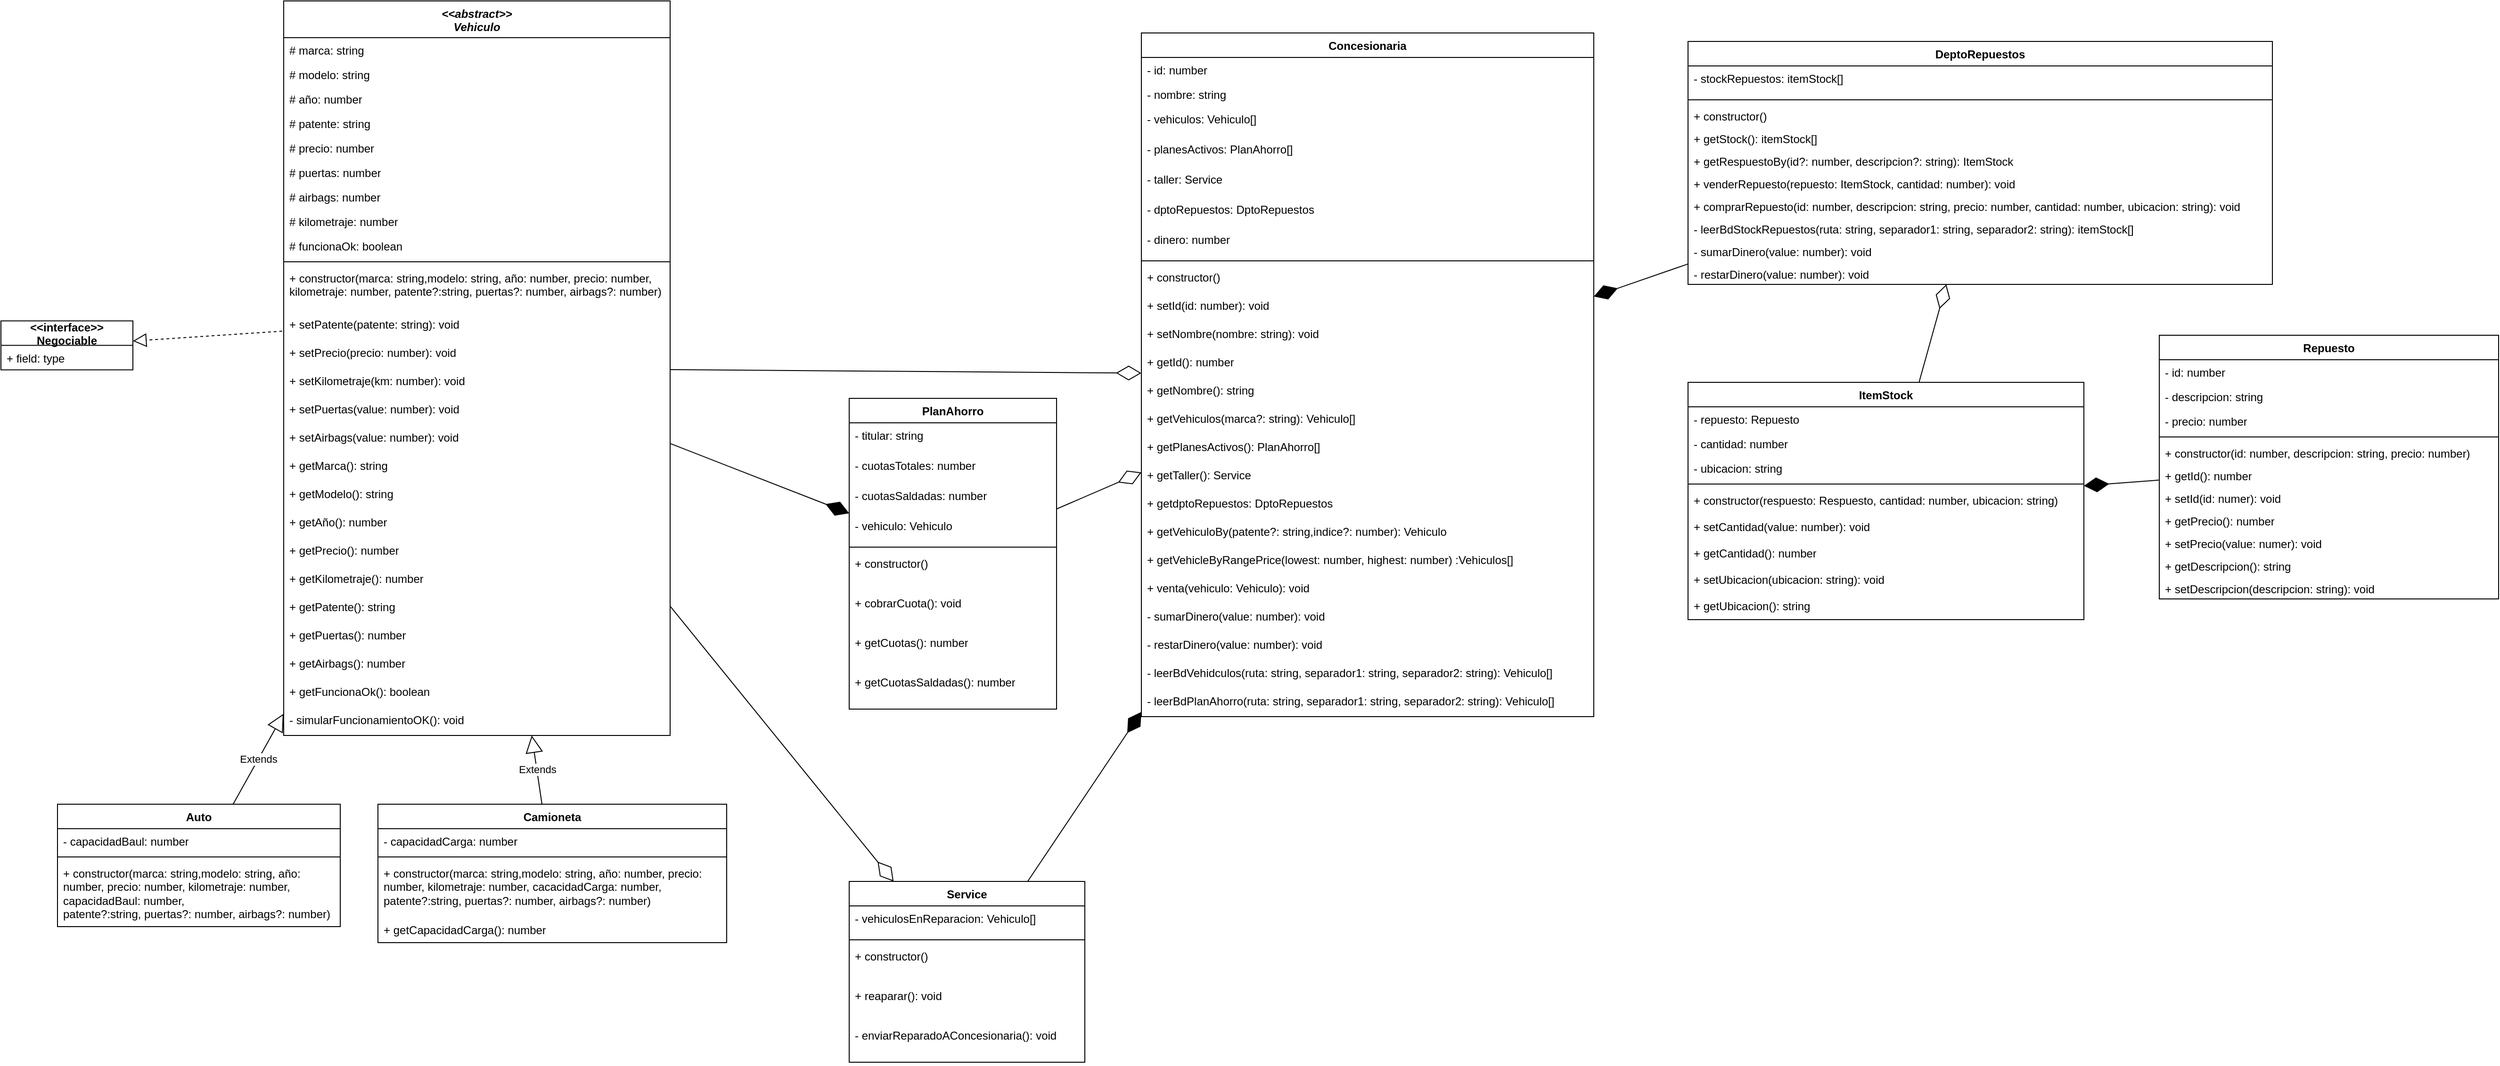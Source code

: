 <mxfile version="11.1.4" type="device"><diagram id="yoMpDMCcUmjJN4zVUWrQ" name="Page-1"><mxGraphModel dx="2378" dy="1169" grid="1" gridSize="10" guides="1" tooltips="1" connect="1" arrows="1" fold="1" page="1" pageScale="1" pageWidth="827" pageHeight="1169" math="0" shadow="0"><root><mxCell id="0"/><mxCell id="1" parent="0"/><mxCell id="R3fQeO5sOxD5xzXBB9im-1" value="Auto" style="swimlane;fontStyle=1;align=center;verticalAlign=top;childLayout=stackLayout;horizontal=1;startSize=26;horizontalStack=0;resizeParent=1;resizeParentMax=0;resizeLast=0;collapsible=1;marginBottom=0;whiteSpace=wrap;" parent="1" vertex="1"><mxGeometry x="-610" y="854" width="300" height="130" as="geometry"/></mxCell><mxCell id="RA2YvNpnd7y4VNbr5K44-2" value="- capacidadBaul: number" style="text;strokeColor=none;fillColor=none;align=left;verticalAlign=top;spacingLeft=4;spacingRight=4;overflow=hidden;rotatable=0;points=[[0,0.5],[1,0.5]];portConstraint=eastwest;whiteSpace=wrap;" parent="R3fQeO5sOxD5xzXBB9im-1" vertex="1"><mxGeometry y="26" width="300" height="26" as="geometry"/></mxCell><mxCell id="R3fQeO5sOxD5xzXBB9im-3" value="" style="line;strokeWidth=1;fillColor=none;align=left;verticalAlign=middle;spacingTop=-1;spacingLeft=3;spacingRight=3;rotatable=0;labelPosition=right;points=[];portConstraint=eastwest;whiteSpace=wrap;" parent="R3fQeO5sOxD5xzXBB9im-1" vertex="1"><mxGeometry y="52" width="300" height="8" as="geometry"/></mxCell><mxCell id="R3fQeO5sOxD5xzXBB9im-17" value="+ constructor(marca: string,modelo: string, año: number, precio: number, kilometraje: number, capacidadBaul: number, &#10;patente?:string, puertas?: number, airbags?: number)" style="text;strokeColor=none;fillColor=none;align=left;verticalAlign=top;spacingLeft=4;spacingRight=4;overflow=hidden;rotatable=0;points=[[0,0.5],[1,0.5]];portConstraint=eastwest;whiteSpace=wrap;" parent="R3fQeO5sOxD5xzXBB9im-1" vertex="1"><mxGeometry y="60" width="300" height="70" as="geometry"/></mxCell><mxCell id="R3fQeO5sOxD5xzXBB9im-25" value="Camioneta" style="swimlane;fontStyle=1;align=center;verticalAlign=top;childLayout=stackLayout;horizontal=1;startSize=26;horizontalStack=0;resizeParent=1;resizeParentMax=0;resizeLast=0;collapsible=1;marginBottom=0;whiteSpace=wrap;" parent="1" vertex="1"><mxGeometry x="-270" y="854" width="370" height="147" as="geometry"/></mxCell><mxCell id="R3fQeO5sOxD5xzXBB9im-26" value="- capacidadCarga: number&#10;" style="text;strokeColor=none;fillColor=none;align=left;verticalAlign=top;spacingLeft=4;spacingRight=4;overflow=hidden;rotatable=0;points=[[0,0.5],[1,0.5]];portConstraint=eastwest;whiteSpace=wrap;" parent="R3fQeO5sOxD5xzXBB9im-25" vertex="1"><mxGeometry y="26" width="370" height="26" as="geometry"/></mxCell><mxCell id="R3fQeO5sOxD5xzXBB9im-27" value="" style="line;strokeWidth=1;fillColor=none;align=left;verticalAlign=middle;spacingTop=-1;spacingLeft=3;spacingRight=3;rotatable=0;labelPosition=right;points=[];portConstraint=eastwest;whiteSpace=wrap;" parent="R3fQeO5sOxD5xzXBB9im-25" vertex="1"><mxGeometry y="52" width="370" height="8" as="geometry"/></mxCell><mxCell id="R3fQeO5sOxD5xzXBB9im-28" value="+ constructor(marca: string,modelo: string, año: number, precio: number, kilometraje: number, cacacidadCarga: number, patente?:string, puertas?: number, airbags?: number)" style="text;strokeColor=none;fillColor=none;align=left;verticalAlign=top;spacingLeft=4;spacingRight=4;overflow=hidden;rotatable=0;points=[[0,0.5],[1,0.5]];portConstraint=eastwest;whiteSpace=wrap;" parent="R3fQeO5sOxD5xzXBB9im-25" vertex="1"><mxGeometry y="60" width="370" height="60" as="geometry"/></mxCell><mxCell id="Qu3ZeHeRcoSgLY6y-mWO-34" value="+ getCapacidadCarga(): number" style="text;strokeColor=none;fillColor=none;align=left;verticalAlign=top;spacingLeft=4;spacingRight=4;overflow=hidden;rotatable=0;points=[[0,0.5],[1,0.5]];portConstraint=eastwest;whiteSpace=wrap;" parent="R3fQeO5sOxD5xzXBB9im-25" vertex="1"><mxGeometry y="120" width="370" height="27" as="geometry"/></mxCell><mxCell id="R3fQeO5sOxD5xzXBB9im-5" value="&lt;&lt;abstract&gt;&gt;&#10;Vehiculo" style="swimlane;fontStyle=3;align=center;verticalAlign=top;childLayout=stackLayout;horizontal=1;startSize=39;horizontalStack=0;resizeParent=1;resizeParentMax=0;resizeLast=0;collapsible=1;marginBottom=0;whiteSpace=wrap;" parent="1" vertex="1"><mxGeometry x="-370" y="1" width="410" height="780" as="geometry"/></mxCell><mxCell id="R3fQeO5sOxD5xzXBB9im-6" value="# marca: string" style="text;strokeColor=none;fillColor=none;align=left;verticalAlign=top;spacingLeft=4;spacingRight=4;overflow=hidden;rotatable=0;points=[[0,0.5],[1,0.5]];portConstraint=eastwest;whiteSpace=wrap;" parent="R3fQeO5sOxD5xzXBB9im-5" vertex="1"><mxGeometry y="39" width="410" height="26" as="geometry"/></mxCell><mxCell id="R3fQeO5sOxD5xzXBB9im-9" value="# modelo: string" style="text;strokeColor=none;fillColor=none;align=left;verticalAlign=top;spacingLeft=4;spacingRight=4;overflow=hidden;rotatable=0;points=[[0,0.5],[1,0.5]];portConstraint=eastwest;whiteSpace=wrap;" parent="R3fQeO5sOxD5xzXBB9im-5" vertex="1"><mxGeometry y="65" width="410" height="26" as="geometry"/></mxCell><mxCell id="R3fQeO5sOxD5xzXBB9im-11" value="# año: number" style="text;strokeColor=none;fillColor=none;align=left;verticalAlign=top;spacingLeft=4;spacingRight=4;overflow=hidden;rotatable=0;points=[[0,0.5],[1,0.5]];portConstraint=eastwest;whiteSpace=wrap;" parent="R3fQeO5sOxD5xzXBB9im-5" vertex="1"><mxGeometry y="91" width="410" height="26" as="geometry"/></mxCell><mxCell id="R3fQeO5sOxD5xzXBB9im-12" value="# patente: string" style="text;strokeColor=none;fillColor=none;align=left;verticalAlign=top;spacingLeft=4;spacingRight=4;overflow=hidden;rotatable=0;points=[[0,0.5],[1,0.5]];portConstraint=eastwest;whiteSpace=wrap;" parent="R3fQeO5sOxD5xzXBB9im-5" vertex="1"><mxGeometry y="117" width="410" height="26" as="geometry"/></mxCell><mxCell id="R3fQeO5sOxD5xzXBB9im-49" value="# precio: number" style="text;strokeColor=none;fillColor=none;align=left;verticalAlign=top;spacingLeft=4;spacingRight=4;overflow=hidden;rotatable=0;points=[[0,0.5],[1,0.5]];portConstraint=eastwest;whiteSpace=wrap;" parent="R3fQeO5sOxD5xzXBB9im-5" vertex="1"><mxGeometry y="143" width="410" height="26" as="geometry"/></mxCell><mxCell id="R3fQeO5sOxD5xzXBB9im-15" value="# puertas: number" style="text;strokeColor=none;fillColor=none;align=left;verticalAlign=top;spacingLeft=4;spacingRight=4;overflow=hidden;rotatable=0;points=[[0,0.5],[1,0.5]];portConstraint=eastwest;whiteSpace=wrap;" parent="R3fQeO5sOxD5xzXBB9im-5" vertex="1"><mxGeometry y="169" width="410" height="26" as="geometry"/></mxCell><mxCell id="Qu3ZeHeRcoSgLY6y-mWO-14" value="# airbags: number" style="text;strokeColor=none;fillColor=none;align=left;verticalAlign=top;spacingLeft=4;spacingRight=4;overflow=hidden;rotatable=0;points=[[0,0.5],[1,0.5]];portConstraint=eastwest;whiteSpace=wrap;" parent="R3fQeO5sOxD5xzXBB9im-5" vertex="1"><mxGeometry y="195" width="410" height="26" as="geometry"/></mxCell><mxCell id="R3fQeO5sOxD5xzXBB9im-41" value="# kilometraje: number" style="text;strokeColor=none;fillColor=none;align=left;verticalAlign=top;spacingLeft=4;spacingRight=4;overflow=hidden;rotatable=0;points=[[0,0.5],[1,0.5]];portConstraint=eastwest;whiteSpace=wrap;" parent="R3fQeO5sOxD5xzXBB9im-5" vertex="1"><mxGeometry y="221" width="410" height="26" as="geometry"/></mxCell><mxCell id="Qu3ZeHeRcoSgLY6y-mWO-35" value="# funcionaOk: boolean" style="text;strokeColor=none;fillColor=none;align=left;verticalAlign=top;spacingLeft=4;spacingRight=4;overflow=hidden;rotatable=0;points=[[0,0.5],[1,0.5]];portConstraint=eastwest;whiteSpace=wrap;" parent="R3fQeO5sOxD5xzXBB9im-5" vertex="1"><mxGeometry y="247" width="410" height="26" as="geometry"/></mxCell><mxCell id="R3fQeO5sOxD5xzXBB9im-7" value="" style="line;strokeWidth=1;fillColor=none;align=left;verticalAlign=middle;spacingTop=-1;spacingLeft=3;spacingRight=3;rotatable=0;labelPosition=right;points=[];portConstraint=eastwest;whiteSpace=wrap;" parent="R3fQeO5sOxD5xzXBB9im-5" vertex="1"><mxGeometry y="273" width="410" height="8" as="geometry"/></mxCell><mxCell id="R3fQeO5sOxD5xzXBB9im-8" value="+ constructor(marca: string,modelo: string, año: number, precio: number, kilometraje: number, patente?:string, puertas?: number, airbags?: number)" style="text;strokeColor=none;fillColor=none;align=left;verticalAlign=top;spacingLeft=4;spacingRight=4;overflow=hidden;rotatable=0;points=[[0,0.5],[1,0.5]];portConstraint=eastwest;whiteSpace=wrap;" parent="R3fQeO5sOxD5xzXBB9im-5" vertex="1"><mxGeometry y="281" width="410" height="49" as="geometry"/></mxCell><mxCell id="vYEsWU4WpYMbqWClAj00-1" value="+ setPatente(patente: string): void" style="text;strokeColor=none;fillColor=none;align=left;verticalAlign=top;spacingLeft=4;spacingRight=4;overflow=hidden;rotatable=0;points=[[0,0.5],[1,0.5]];portConstraint=eastwest;whiteSpace=wrap;" parent="R3fQeO5sOxD5xzXBB9im-5" vertex="1"><mxGeometry y="330" width="410" height="30" as="geometry"/></mxCell><mxCell id="vYEsWU4WpYMbqWClAj00-13" value="+ setPrecio(precio: number): void" style="text;strokeColor=none;fillColor=none;align=left;verticalAlign=top;spacingLeft=4;spacingRight=4;overflow=hidden;rotatable=0;points=[[0,0.5],[1,0.5]];portConstraint=eastwest;whiteSpace=wrap;" parent="R3fQeO5sOxD5xzXBB9im-5" vertex="1"><mxGeometry y="360" width="410" height="30" as="geometry"/></mxCell><mxCell id="Qu3ZeHeRcoSgLY6y-mWO-15" value="+ setKilometraje(km: number): void" style="text;strokeColor=none;fillColor=none;align=left;verticalAlign=top;spacingLeft=4;spacingRight=4;overflow=hidden;rotatable=0;points=[[0,0.5],[1,0.5]];portConstraint=eastwest;whiteSpace=wrap;" parent="R3fQeO5sOxD5xzXBB9im-5" vertex="1"><mxGeometry y="390" width="410" height="30" as="geometry"/></mxCell><mxCell id="Qu3ZeHeRcoSgLY6y-mWO-24" value="+ setPuertas(value: number): void" style="text;strokeColor=none;fillColor=none;align=left;verticalAlign=top;spacingLeft=4;spacingRight=4;overflow=hidden;rotatable=0;points=[[0,0.5],[1,0.5]];portConstraint=eastwest;whiteSpace=wrap;" parent="R3fQeO5sOxD5xzXBB9im-5" vertex="1"><mxGeometry y="420" width="410" height="30" as="geometry"/></mxCell><mxCell id="Qu3ZeHeRcoSgLY6y-mWO-25" value="+ setAirbags(value: number): void" style="text;strokeColor=none;fillColor=none;align=left;verticalAlign=top;spacingLeft=4;spacingRight=4;overflow=hidden;rotatable=0;points=[[0,0.5],[1,0.5]];portConstraint=eastwest;whiteSpace=wrap;" parent="R3fQeO5sOxD5xzXBB9im-5" vertex="1"><mxGeometry y="450" width="410" height="30" as="geometry"/></mxCell><mxCell id="Qu3ZeHeRcoSgLY6y-mWO-26" value="+ getMarca(): string" style="text;strokeColor=none;fillColor=none;align=left;verticalAlign=top;spacingLeft=4;spacingRight=4;overflow=hidden;rotatable=0;points=[[0,0.5],[1,0.5]];portConstraint=eastwest;whiteSpace=wrap;" parent="R3fQeO5sOxD5xzXBB9im-5" vertex="1"><mxGeometry y="480" width="410" height="30" as="geometry"/></mxCell><mxCell id="Qu3ZeHeRcoSgLY6y-mWO-27" value="+ getModelo(): string&#10;" style="text;strokeColor=none;fillColor=none;align=left;verticalAlign=top;spacingLeft=4;spacingRight=4;overflow=hidden;rotatable=0;points=[[0,0.5],[1,0.5]];portConstraint=eastwest;whiteSpace=wrap;" parent="R3fQeO5sOxD5xzXBB9im-5" vertex="1"><mxGeometry y="510" width="410" height="30" as="geometry"/></mxCell><mxCell id="Qu3ZeHeRcoSgLY6y-mWO-28" value="+ getAño(): number" style="text;strokeColor=none;fillColor=none;align=left;verticalAlign=top;spacingLeft=4;spacingRight=4;overflow=hidden;rotatable=0;points=[[0,0.5],[1,0.5]];portConstraint=eastwest;whiteSpace=wrap;" parent="R3fQeO5sOxD5xzXBB9im-5" vertex="1"><mxGeometry y="540" width="410" height="30" as="geometry"/></mxCell><mxCell id="Qu3ZeHeRcoSgLY6y-mWO-29" value="+ getPrecio(): number" style="text;strokeColor=none;fillColor=none;align=left;verticalAlign=top;spacingLeft=4;spacingRight=4;overflow=hidden;rotatable=0;points=[[0,0.5],[1,0.5]];portConstraint=eastwest;whiteSpace=wrap;" parent="R3fQeO5sOxD5xzXBB9im-5" vertex="1"><mxGeometry y="570" width="410" height="30" as="geometry"/></mxCell><mxCell id="Qu3ZeHeRcoSgLY6y-mWO-30" value="+ getKilometraje(): number" style="text;strokeColor=none;fillColor=none;align=left;verticalAlign=top;spacingLeft=4;spacingRight=4;overflow=hidden;rotatable=0;points=[[0,0.5],[1,0.5]];portConstraint=eastwest;whiteSpace=wrap;" parent="R3fQeO5sOxD5xzXBB9im-5" vertex="1"><mxGeometry y="600" width="410" height="30" as="geometry"/></mxCell><mxCell id="Qu3ZeHeRcoSgLY6y-mWO-31" value="+ getPatente(): string" style="text;strokeColor=none;fillColor=none;align=left;verticalAlign=top;spacingLeft=4;spacingRight=4;overflow=hidden;rotatable=0;points=[[0,0.5],[1,0.5]];portConstraint=eastwest;whiteSpace=wrap;" parent="R3fQeO5sOxD5xzXBB9im-5" vertex="1"><mxGeometry y="630" width="410" height="30" as="geometry"/></mxCell><mxCell id="Qu3ZeHeRcoSgLY6y-mWO-32" value="+ getPuertas(): number" style="text;strokeColor=none;fillColor=none;align=left;verticalAlign=top;spacingLeft=4;spacingRight=4;overflow=hidden;rotatable=0;points=[[0,0.5],[1,0.5]];portConstraint=eastwest;whiteSpace=wrap;" parent="R3fQeO5sOxD5xzXBB9im-5" vertex="1"><mxGeometry y="660" width="410" height="30" as="geometry"/></mxCell><mxCell id="Qu3ZeHeRcoSgLY6y-mWO-33" value="+ getAirbags(): number" style="text;strokeColor=none;fillColor=none;align=left;verticalAlign=top;spacingLeft=4;spacingRight=4;overflow=hidden;rotatable=0;points=[[0,0.5],[1,0.5]];portConstraint=eastwest;whiteSpace=wrap;" parent="R3fQeO5sOxD5xzXBB9im-5" vertex="1"><mxGeometry y="690" width="410" height="30" as="geometry"/></mxCell><mxCell id="Qu3ZeHeRcoSgLY6y-mWO-36" value="+ getFuncionaOk(): boolean" style="text;strokeColor=none;fillColor=none;align=left;verticalAlign=top;spacingLeft=4;spacingRight=4;overflow=hidden;rotatable=0;points=[[0,0.5],[1,0.5]];portConstraint=eastwest;whiteSpace=wrap;" parent="R3fQeO5sOxD5xzXBB9im-5" vertex="1"><mxGeometry y="720" width="410" height="30" as="geometry"/></mxCell><mxCell id="Qu3ZeHeRcoSgLY6y-mWO-37" value="- simularFuncionamientoOK(): void" style="text;strokeColor=none;fillColor=none;align=left;verticalAlign=top;spacingLeft=4;spacingRight=4;overflow=hidden;rotatable=0;points=[[0,0.5],[1,0.5]];portConstraint=eastwest;whiteSpace=wrap;" parent="R3fQeO5sOxD5xzXBB9im-5" vertex="1"><mxGeometry y="750" width="410" height="30" as="geometry"/></mxCell><mxCell id="R3fQeO5sOxD5xzXBB9im-16" value="Extends" style="endArrow=block;endSize=16;endFill=0;html=1;" parent="1" source="R3fQeO5sOxD5xzXBB9im-1" target="R3fQeO5sOxD5xzXBB9im-5" edge="1"><mxGeometry width="160" relative="1" as="geometry"><mxPoint x="64" y="850" as="sourcePoint"/><mxPoint x="6" y="790" as="targetPoint"/></mxGeometry></mxCell><mxCell id="R3fQeO5sOxD5xzXBB9im-30" value="Extends" style="endArrow=block;endSize=16;endFill=0;html=1;" parent="1" target="R3fQeO5sOxD5xzXBB9im-5" edge="1" source="R3fQeO5sOxD5xzXBB9im-25"><mxGeometry width="160" relative="1" as="geometry"><mxPoint x="462" y="1041" as="sourcePoint"/><mxPoint x="324.398" y="367" as="targetPoint"/></mxGeometry></mxCell><mxCell id="R3fQeO5sOxD5xzXBB9im-36" value="Concesionaria" style="swimlane;fontStyle=1;align=center;verticalAlign=top;childLayout=stackLayout;horizontal=1;startSize=26;horizontalStack=0;resizeParent=1;resizeParentMax=0;resizeLast=0;collapsible=1;marginBottom=0;whiteSpace=wrap;" parent="1" vertex="1"><mxGeometry x="540" y="35" width="480" height="726" as="geometry"/></mxCell><mxCell id="R3fQeO5sOxD5xzXBB9im-33" value="- id: number" style="text;strokeColor=none;fillColor=none;align=left;verticalAlign=top;spacingLeft=4;spacingRight=4;overflow=hidden;rotatable=0;points=[[0,0.5],[1,0.5]];portConstraint=eastwest;whiteSpace=wrap;" parent="R3fQeO5sOxD5xzXBB9im-36" vertex="1"><mxGeometry y="26" width="480" height="26" as="geometry"/></mxCell><mxCell id="R3fQeO5sOxD5xzXBB9im-37" value="- nombre: string" style="text;strokeColor=none;fillColor=none;align=left;verticalAlign=top;spacingLeft=4;spacingRight=4;overflow=hidden;rotatable=0;points=[[0,0.5],[1,0.5]];portConstraint=eastwest;whiteSpace=wrap;" parent="R3fQeO5sOxD5xzXBB9im-36" vertex="1"><mxGeometry y="52" width="480" height="26" as="geometry"/></mxCell><mxCell id="R3fQeO5sOxD5xzXBB9im-40" value="- vehiculos: Vehiculo[]" style="text;strokeColor=none;fillColor=none;align=left;verticalAlign=top;spacingLeft=4;spacingRight=4;overflow=hidden;rotatable=0;points=[[0,0.5],[1,0.5]];portConstraint=eastwest;whiteSpace=wrap;" parent="R3fQeO5sOxD5xzXBB9im-36" vertex="1"><mxGeometry y="78" width="480" height="32" as="geometry"/></mxCell><mxCell id="vYEsWU4WpYMbqWClAj00-29" value="- planesActivos: PlanAhorro[]" style="text;strokeColor=none;fillColor=none;align=left;verticalAlign=top;spacingLeft=4;spacingRight=4;overflow=hidden;rotatable=0;points=[[0,0.5],[1,0.5]];portConstraint=eastwest;whiteSpace=wrap;" parent="R3fQeO5sOxD5xzXBB9im-36" vertex="1"><mxGeometry y="110" width="480" height="32" as="geometry"/></mxCell><mxCell id="vYEsWU4WpYMbqWClAj00-20" value="- taller: Service" style="text;strokeColor=none;fillColor=none;align=left;verticalAlign=top;spacingLeft=4;spacingRight=4;overflow=hidden;rotatable=0;points=[[0,0.5],[1,0.5]];portConstraint=eastwest;whiteSpace=wrap;" parent="R3fQeO5sOxD5xzXBB9im-36" vertex="1"><mxGeometry y="142" width="480" height="32" as="geometry"/></mxCell><mxCell id="Qu3ZeHeRcoSgLY6y-mWO-16" value="- dptoRepuestos: DptoRepuestos" style="text;strokeColor=none;fillColor=none;align=left;verticalAlign=top;spacingLeft=4;spacingRight=4;overflow=hidden;rotatable=0;points=[[0,0.5],[1,0.5]];portConstraint=eastwest;whiteSpace=wrap;" parent="R3fQeO5sOxD5xzXBB9im-36" vertex="1"><mxGeometry y="174" width="480" height="32" as="geometry"/></mxCell><mxCell id="vYEsWU4WpYMbqWClAj00-41" value="- dinero: number" style="text;strokeColor=none;fillColor=none;align=left;verticalAlign=top;spacingLeft=4;spacingRight=4;overflow=hidden;rotatable=0;points=[[0,0.5],[1,0.5]];portConstraint=eastwest;whiteSpace=wrap;" parent="R3fQeO5sOxD5xzXBB9im-36" vertex="1"><mxGeometry y="206" width="480" height="32" as="geometry"/></mxCell><mxCell id="R3fQeO5sOxD5xzXBB9im-38" value="" style="line;strokeWidth=1;fillColor=none;align=left;verticalAlign=middle;spacingTop=-1;spacingLeft=3;spacingRight=3;rotatable=0;labelPosition=right;points=[];portConstraint=eastwest;whiteSpace=wrap;" parent="R3fQeO5sOxD5xzXBB9im-36" vertex="1"><mxGeometry y="238" width="480" height="8" as="geometry"/></mxCell><mxCell id="Qu3ZeHeRcoSgLY6y-mWO-2" value="+ constructor()" style="text;strokeColor=none;fillColor=none;align=left;verticalAlign=top;spacingLeft=4;spacingRight=4;overflow=hidden;rotatable=0;points=[[0,0.5],[1,0.5]];portConstraint=eastwest;whiteSpace=wrap;" parent="R3fQeO5sOxD5xzXBB9im-36" vertex="1"><mxGeometry y="246" width="480" height="30" as="geometry"/></mxCell><mxCell id="Qu3ZeHeRcoSgLY6y-mWO-3" value="+ setId(id: number): void" style="text;strokeColor=none;fillColor=none;align=left;verticalAlign=top;spacingLeft=4;spacingRight=4;overflow=hidden;rotatable=0;points=[[0,0.5],[1,0.5]];portConstraint=eastwest;whiteSpace=wrap;" parent="R3fQeO5sOxD5xzXBB9im-36" vertex="1"><mxGeometry y="276" width="480" height="30" as="geometry"/></mxCell><mxCell id="Qu3ZeHeRcoSgLY6y-mWO-1" value="+ setNombre(nombre: string): void" style="text;strokeColor=none;fillColor=none;align=left;verticalAlign=top;spacingLeft=4;spacingRight=4;overflow=hidden;rotatable=0;points=[[0,0.5],[1,0.5]];portConstraint=eastwest;whiteSpace=wrap;" parent="R3fQeO5sOxD5xzXBB9im-36" vertex="1"><mxGeometry y="306" width="480" height="30" as="geometry"/></mxCell><mxCell id="Qu3ZeHeRcoSgLY6y-mWO-4" value="+ getId(): number" style="text;strokeColor=none;fillColor=none;align=left;verticalAlign=top;spacingLeft=4;spacingRight=4;overflow=hidden;rotatable=0;points=[[0,0.5],[1,0.5]];portConstraint=eastwest;whiteSpace=wrap;" parent="R3fQeO5sOxD5xzXBB9im-36" vertex="1"><mxGeometry y="336" width="480" height="30" as="geometry"/></mxCell><mxCell id="Qu3ZeHeRcoSgLY6y-mWO-5" value="+ getNombre(): string" style="text;strokeColor=none;fillColor=none;align=left;verticalAlign=top;spacingLeft=4;spacingRight=4;overflow=hidden;rotatable=0;points=[[0,0.5],[1,0.5]];portConstraint=eastwest;whiteSpace=wrap;" parent="R3fQeO5sOxD5xzXBB9im-36" vertex="1"><mxGeometry y="366" width="480" height="30" as="geometry"/></mxCell><mxCell id="Qu3ZeHeRcoSgLY6y-mWO-6" value="+ getVehiculos(marca?: string): Vehiculo[]" style="text;strokeColor=none;fillColor=none;align=left;verticalAlign=top;spacingLeft=4;spacingRight=4;overflow=hidden;rotatable=0;points=[[0,0.5],[1,0.5]];portConstraint=eastwest;whiteSpace=wrap;" parent="R3fQeO5sOxD5xzXBB9im-36" vertex="1"><mxGeometry y="396" width="480" height="30" as="geometry"/></mxCell><mxCell id="Qu3ZeHeRcoSgLY6y-mWO-7" value="+ getPlanesActivos(): PlanAhorro[]" style="text;strokeColor=none;fillColor=none;align=left;verticalAlign=top;spacingLeft=4;spacingRight=4;overflow=hidden;rotatable=0;points=[[0,0.5],[1,0.5]];portConstraint=eastwest;whiteSpace=wrap;" parent="R3fQeO5sOxD5xzXBB9im-36" vertex="1"><mxGeometry y="426" width="480" height="30" as="geometry"/></mxCell><mxCell id="Qu3ZeHeRcoSgLY6y-mWO-8" value="+ getTaller(): Service" style="text;strokeColor=none;fillColor=none;align=left;verticalAlign=top;spacingLeft=4;spacingRight=4;overflow=hidden;rotatable=0;points=[[0,0.5],[1,0.5]];portConstraint=eastwest;whiteSpace=wrap;" parent="R3fQeO5sOxD5xzXBB9im-36" vertex="1"><mxGeometry y="456" width="480" height="30" as="geometry"/></mxCell><mxCell id="Qu3ZeHeRcoSgLY6y-mWO-9" value="+ getdptoRepuestos: DptoRepuestos&#10;" style="text;strokeColor=none;fillColor=none;align=left;verticalAlign=top;spacingLeft=4;spacingRight=4;overflow=hidden;rotatable=0;points=[[0,0.5],[1,0.5]];portConstraint=eastwest;whiteSpace=wrap;" parent="R3fQeO5sOxD5xzXBB9im-36" vertex="1"><mxGeometry y="486" width="480" height="30" as="geometry"/></mxCell><mxCell id="Qu3ZeHeRcoSgLY6y-mWO-10" value="+ getVehiculoBy(patente?: string,indice?: number): Vehiculo " style="text;strokeColor=none;fillColor=none;align=left;verticalAlign=top;spacingLeft=4;spacingRight=4;overflow=hidden;rotatable=0;points=[[0,0.5],[1,0.5]];portConstraint=eastwest;whiteSpace=wrap;" parent="R3fQeO5sOxD5xzXBB9im-36" vertex="1"><mxGeometry y="516" width="480" height="30" as="geometry"/></mxCell><mxCell id="Qu3ZeHeRcoSgLY6y-mWO-13" value="+ getVehicleByRangePrice(lowest: number, highest: number) :Vehiculos[]" style="text;strokeColor=none;fillColor=none;align=left;verticalAlign=top;spacingLeft=4;spacingRight=4;overflow=hidden;rotatable=0;points=[[0,0.5],[1,0.5]];portConstraint=eastwest;whiteSpace=wrap;" parent="R3fQeO5sOxD5xzXBB9im-36" vertex="1"><mxGeometry y="546" width="480" height="30" as="geometry"/></mxCell><mxCell id="Qu3ZeHeRcoSgLY6y-mWO-18" value="+ venta(vehiculo: Vehiculo): void" style="text;strokeColor=none;fillColor=none;align=left;verticalAlign=top;spacingLeft=4;spacingRight=4;overflow=hidden;rotatable=0;points=[[0,0.5],[1,0.5]];portConstraint=eastwest;whiteSpace=wrap;" parent="R3fQeO5sOxD5xzXBB9im-36" vertex="1"><mxGeometry y="576" width="480" height="30" as="geometry"/></mxCell><mxCell id="Qu3ZeHeRcoSgLY6y-mWO-19" value="- sumarDinero(value: number): void" style="text;strokeColor=none;fillColor=none;align=left;verticalAlign=top;spacingLeft=4;spacingRight=4;overflow=hidden;rotatable=0;points=[[0,0.5],[1,0.5]];portConstraint=eastwest;whiteSpace=wrap;" parent="R3fQeO5sOxD5xzXBB9im-36" vertex="1"><mxGeometry y="606" width="480" height="30" as="geometry"/></mxCell><mxCell id="Qu3ZeHeRcoSgLY6y-mWO-20" value="- restarDinero(value: number): void" style="text;strokeColor=none;fillColor=none;align=left;verticalAlign=top;spacingLeft=4;spacingRight=4;overflow=hidden;rotatable=0;points=[[0,0.5],[1,0.5]];portConstraint=eastwest;whiteSpace=wrap;" parent="R3fQeO5sOxD5xzXBB9im-36" vertex="1"><mxGeometry y="636" width="480" height="30" as="geometry"/></mxCell><mxCell id="Qu3ZeHeRcoSgLY6y-mWO-21" value="- leerBdVehidculos(ruta: string, separador1: string, separador2: string): Vehiculo[]" style="text;strokeColor=none;fillColor=none;align=left;verticalAlign=top;spacingLeft=4;spacingRight=4;overflow=hidden;rotatable=0;points=[[0,0.5],[1,0.5]];portConstraint=eastwest;whiteSpace=wrap;" parent="R3fQeO5sOxD5xzXBB9im-36" vertex="1"><mxGeometry y="666" width="480" height="30" as="geometry"/></mxCell><mxCell id="Qu3ZeHeRcoSgLY6y-mWO-22" value="- leerBdPlanAhorro(ruta: string, separador1: string, separador2: string): Vehiculo[]" style="text;strokeColor=none;fillColor=none;align=left;verticalAlign=top;spacingLeft=4;spacingRight=4;overflow=hidden;rotatable=0;points=[[0,0.5],[1,0.5]];portConstraint=eastwest;whiteSpace=wrap;" parent="R3fQeO5sOxD5xzXBB9im-36" vertex="1"><mxGeometry y="696" width="480" height="30" as="geometry"/></mxCell><mxCell id="R3fQeO5sOxD5xzXBB9im-42" value="" style="endArrow=diamondThin;endFill=0;endSize=24;html=1;" parent="1" source="R3fQeO5sOxD5xzXBB9im-5" target="R3fQeO5sOxD5xzXBB9im-36" edge="1"><mxGeometry width="160" relative="1" as="geometry"><mxPoint x="80" y="730" as="sourcePoint"/><mxPoint x="240" y="730" as="targetPoint"/></mxGeometry></mxCell><mxCell id="vYEsWU4WpYMbqWClAj00-2" value="ItemStock" style="swimlane;fontStyle=1;align=center;verticalAlign=top;childLayout=stackLayout;horizontal=1;startSize=26;horizontalStack=0;resizeParent=1;resizeParentMax=0;resizeLast=0;collapsible=1;marginBottom=0;whiteSpace=wrap;" parent="1" vertex="1"><mxGeometry x="1120" y="406" width="420" height="252" as="geometry"/></mxCell><mxCell id="vYEsWU4WpYMbqWClAj00-3" value="- repuesto: Repuesto" style="text;strokeColor=none;fillColor=none;align=left;verticalAlign=top;spacingLeft=4;spacingRight=4;overflow=hidden;rotatable=0;points=[[0,0.5],[1,0.5]];portConstraint=eastwest;whiteSpace=wrap;" parent="vYEsWU4WpYMbqWClAj00-2" vertex="1"><mxGeometry y="26" width="420" height="26" as="geometry"/></mxCell><mxCell id="vYEsWU4WpYMbqWClAj00-45" value="- cantidad: number" style="text;strokeColor=none;fillColor=none;align=left;verticalAlign=top;spacingLeft=4;spacingRight=4;overflow=hidden;rotatable=0;points=[[0,0.5],[1,0.5]];portConstraint=eastwest;whiteSpace=wrap;" parent="vYEsWU4WpYMbqWClAj00-2" vertex="1"><mxGeometry y="52" width="420" height="26" as="geometry"/></mxCell><mxCell id="vYEsWU4WpYMbqWClAj00-4" value="- ubicacion: string" style="text;strokeColor=none;fillColor=none;align=left;verticalAlign=top;spacingLeft=4;spacingRight=4;overflow=hidden;rotatable=0;points=[[0,0.5],[1,0.5]];portConstraint=eastwest;whiteSpace=wrap;" parent="vYEsWU4WpYMbqWClAj00-2" vertex="1"><mxGeometry y="78" width="420" height="26" as="geometry"/></mxCell><mxCell id="vYEsWU4WpYMbqWClAj00-5" value="" style="line;strokeWidth=1;fillColor=none;align=left;verticalAlign=middle;spacingTop=-1;spacingLeft=3;spacingRight=3;rotatable=0;labelPosition=right;points=[];portConstraint=eastwest;whiteSpace=wrap;" parent="vYEsWU4WpYMbqWClAj00-2" vertex="1"><mxGeometry y="104" width="420" height="8" as="geometry"/></mxCell><mxCell id="vYEsWU4WpYMbqWClAj00-6" value="+ constructor(respuesto: Respuesto, cantidad: number, ubicacion: string)" style="text;strokeColor=none;fillColor=none;align=left;verticalAlign=top;spacingLeft=4;spacingRight=4;overflow=hidden;rotatable=0;points=[[0,0.5],[1,0.5]];portConstraint=eastwest;whiteSpace=wrap;" parent="vYEsWU4WpYMbqWClAj00-2" vertex="1"><mxGeometry y="112" width="420" height="28" as="geometry"/></mxCell><mxCell id="Qu3ZeHeRcoSgLY6y-mWO-54" value="+ setCantidad(value: number): void" style="text;strokeColor=none;fillColor=none;align=left;verticalAlign=top;spacingLeft=4;spacingRight=4;overflow=hidden;rotatable=0;points=[[0,0.5],[1,0.5]];portConstraint=eastwest;whiteSpace=wrap;" parent="vYEsWU4WpYMbqWClAj00-2" vertex="1"><mxGeometry y="140" width="420" height="28" as="geometry"/></mxCell><mxCell id="Qu3ZeHeRcoSgLY6y-mWO-55" value="+ getCantidad(): number" style="text;strokeColor=none;fillColor=none;align=left;verticalAlign=top;spacingLeft=4;spacingRight=4;overflow=hidden;rotatable=0;points=[[0,0.5],[1,0.5]];portConstraint=eastwest;whiteSpace=wrap;" parent="vYEsWU4WpYMbqWClAj00-2" vertex="1"><mxGeometry y="168" width="420" height="28" as="geometry"/></mxCell><mxCell id="Qu3ZeHeRcoSgLY6y-mWO-56" value="+ setUbicacion(ubicacion: string): void" style="text;strokeColor=none;fillColor=none;align=left;verticalAlign=top;spacingLeft=4;spacingRight=4;overflow=hidden;rotatable=0;points=[[0,0.5],[1,0.5]];portConstraint=eastwest;whiteSpace=wrap;" parent="vYEsWU4WpYMbqWClAj00-2" vertex="1"><mxGeometry y="196" width="420" height="28" as="geometry"/></mxCell><mxCell id="Qu3ZeHeRcoSgLY6y-mWO-57" value="+ getUbicacion(): string" style="text;strokeColor=none;fillColor=none;align=left;verticalAlign=top;spacingLeft=4;spacingRight=4;overflow=hidden;rotatable=0;points=[[0,0.5],[1,0.5]];portConstraint=eastwest;whiteSpace=wrap;" parent="vYEsWU4WpYMbqWClAj00-2" vertex="1"><mxGeometry y="224" width="420" height="28" as="geometry"/></mxCell><mxCell id="vYEsWU4WpYMbqWClAj00-8" value="Repuesto" style="swimlane;fontStyle=1;align=center;verticalAlign=top;childLayout=stackLayout;horizontal=1;startSize=26;horizontalStack=0;resizeParent=1;resizeParentMax=0;resizeLast=0;collapsible=1;marginBottom=0;whiteSpace=wrap;" parent="1" vertex="1"><mxGeometry x="1620" y="356" width="360" height="280" as="geometry"/></mxCell><mxCell id="vYEsWU4WpYMbqWClAj00-9" value="- id: number" style="text;strokeColor=none;fillColor=none;align=left;verticalAlign=top;spacingLeft=4;spacingRight=4;overflow=hidden;rotatable=0;points=[[0,0.5],[1,0.5]];portConstraint=eastwest;whiteSpace=wrap;" parent="vYEsWU4WpYMbqWClAj00-8" vertex="1"><mxGeometry y="26" width="360" height="26" as="geometry"/></mxCell><mxCell id="Qu3ZeHeRcoSgLY6y-mWO-51" value="- descripcion: string" style="text;strokeColor=none;fillColor=none;align=left;verticalAlign=top;spacingLeft=4;spacingRight=4;overflow=hidden;rotatable=0;points=[[0,0.5],[1,0.5]];portConstraint=eastwest;whiteSpace=wrap;" parent="vYEsWU4WpYMbqWClAj00-8" vertex="1"><mxGeometry y="52" width="360" height="26" as="geometry"/></mxCell><mxCell id="vYEsWU4WpYMbqWClAj00-43" value="- precio: number" style="text;strokeColor=none;fillColor=none;align=left;verticalAlign=top;spacingLeft=4;spacingRight=4;overflow=hidden;rotatable=0;points=[[0,0.5],[1,0.5]];portConstraint=eastwest;whiteSpace=wrap;" parent="vYEsWU4WpYMbqWClAj00-8" vertex="1"><mxGeometry y="78" width="360" height="26" as="geometry"/></mxCell><mxCell id="vYEsWU4WpYMbqWClAj00-11" value="" style="line;strokeWidth=1;fillColor=none;align=left;verticalAlign=middle;spacingTop=-1;spacingLeft=3;spacingRight=3;rotatable=0;labelPosition=right;points=[];portConstraint=eastwest;whiteSpace=wrap;" parent="vYEsWU4WpYMbqWClAj00-8" vertex="1"><mxGeometry y="104" width="360" height="8" as="geometry"/></mxCell><mxCell id="Qu3ZeHeRcoSgLY6y-mWO-45" value="+ constructor(id: number, descripcion: string, precio: number)" style="text;strokeColor=none;fillColor=none;align=left;verticalAlign=top;spacingLeft=4;spacingRight=4;overflow=hidden;rotatable=0;points=[[0,0.5],[1,0.5]];portConstraint=eastwest;whiteSpace=wrap;" parent="vYEsWU4WpYMbqWClAj00-8" vertex="1"><mxGeometry y="112" width="360" height="24" as="geometry"/></mxCell><mxCell id="Qu3ZeHeRcoSgLY6y-mWO-47" value="+ getId(): number" style="text;strokeColor=none;fillColor=none;align=left;verticalAlign=top;spacingLeft=4;spacingRight=4;overflow=hidden;rotatable=0;points=[[0,0.5],[1,0.5]];portConstraint=eastwest;whiteSpace=wrap;" parent="vYEsWU4WpYMbqWClAj00-8" vertex="1"><mxGeometry y="136" width="360" height="24" as="geometry"/></mxCell><mxCell id="Qu3ZeHeRcoSgLY6y-mWO-49" value="+ setId(id: numer): void" style="text;strokeColor=none;fillColor=none;align=left;verticalAlign=top;spacingLeft=4;spacingRight=4;overflow=hidden;rotatable=0;points=[[0,0.5],[1,0.5]];portConstraint=eastwest;whiteSpace=wrap;" parent="vYEsWU4WpYMbqWClAj00-8" vertex="1"><mxGeometry y="160" width="360" height="24" as="geometry"/></mxCell><mxCell id="Qu3ZeHeRcoSgLY6y-mWO-48" value="+ getPrecio(): number" style="text;strokeColor=none;fillColor=none;align=left;verticalAlign=top;spacingLeft=4;spacingRight=4;overflow=hidden;rotatable=0;points=[[0,0.5],[1,0.5]];portConstraint=eastwest;whiteSpace=wrap;" parent="vYEsWU4WpYMbqWClAj00-8" vertex="1"><mxGeometry y="184" width="360" height="24" as="geometry"/></mxCell><mxCell id="Qu3ZeHeRcoSgLY6y-mWO-50" value="+ setPrecio(value: numer): void" style="text;strokeColor=none;fillColor=none;align=left;verticalAlign=top;spacingLeft=4;spacingRight=4;overflow=hidden;rotatable=0;points=[[0,0.5],[1,0.5]];portConstraint=eastwest;whiteSpace=wrap;" parent="vYEsWU4WpYMbqWClAj00-8" vertex="1"><mxGeometry y="208" width="360" height="24" as="geometry"/></mxCell><mxCell id="Qu3ZeHeRcoSgLY6y-mWO-52" value="+ getDescripcion(): string" style="text;strokeColor=none;fillColor=none;align=left;verticalAlign=top;spacingLeft=4;spacingRight=4;overflow=hidden;rotatable=0;points=[[0,0.5],[1,0.5]];portConstraint=eastwest;whiteSpace=wrap;" parent="vYEsWU4WpYMbqWClAj00-8" vertex="1"><mxGeometry y="232" width="360" height="24" as="geometry"/></mxCell><mxCell id="Qu3ZeHeRcoSgLY6y-mWO-53" value="+ setDescripcion(descripcion: string): void" style="text;strokeColor=none;fillColor=none;align=left;verticalAlign=top;spacingLeft=4;spacingRight=4;overflow=hidden;rotatable=0;points=[[0,0.5],[1,0.5]];portConstraint=eastwest;whiteSpace=wrap;" parent="vYEsWU4WpYMbqWClAj00-8" vertex="1"><mxGeometry y="256" width="360" height="24" as="geometry"/></mxCell><mxCell id="vYEsWU4WpYMbqWClAj00-14" value="Service" style="swimlane;fontStyle=1;align=center;verticalAlign=top;childLayout=stackLayout;horizontal=1;startSize=26;horizontalStack=0;resizeParent=1;resizeParentMax=0;resizeLast=0;collapsible=1;marginBottom=0;whiteSpace=wrap;" parent="1" vertex="1"><mxGeometry x="230" y="936" width="250" height="192" as="geometry"/></mxCell><mxCell id="vYEsWU4WpYMbqWClAj00-17" value="- vehiculosEnReparacion: Vehiculo[]" style="text;strokeColor=none;fillColor=none;align=left;verticalAlign=top;spacingLeft=4;spacingRight=4;overflow=hidden;rotatable=0;points=[[0,0.5],[1,0.5]];portConstraint=eastwest;whiteSpace=wrap;" parent="vYEsWU4WpYMbqWClAj00-14" vertex="1"><mxGeometry y="26" width="250" height="32" as="geometry"/></mxCell><mxCell id="vYEsWU4WpYMbqWClAj00-18" value="" style="line;strokeWidth=1;fillColor=none;align=left;verticalAlign=middle;spacingTop=-1;spacingLeft=3;spacingRight=3;rotatable=0;labelPosition=right;points=[];portConstraint=eastwest;whiteSpace=wrap;" parent="vYEsWU4WpYMbqWClAj00-14" vertex="1"><mxGeometry y="58" width="250" height="8" as="geometry"/></mxCell><mxCell id="vYEsWU4WpYMbqWClAj00-19" value="+ constructor()" style="text;strokeColor=none;fillColor=none;align=left;verticalAlign=top;spacingLeft=4;spacingRight=4;overflow=hidden;rotatable=0;points=[[0,0.5],[1,0.5]];portConstraint=eastwest;whiteSpace=wrap;" parent="vYEsWU4WpYMbqWClAj00-14" vertex="1"><mxGeometry y="66" width="250" height="42" as="geometry"/></mxCell><mxCell id="Qu3ZeHeRcoSgLY6y-mWO-38" value="+ reaparar(): void" style="text;strokeColor=none;fillColor=none;align=left;verticalAlign=top;spacingLeft=4;spacingRight=4;overflow=hidden;rotatable=0;points=[[0,0.5],[1,0.5]];portConstraint=eastwest;whiteSpace=wrap;" parent="vYEsWU4WpYMbqWClAj00-14" vertex="1"><mxGeometry y="108" width="250" height="42" as="geometry"/></mxCell><mxCell id="Qu3ZeHeRcoSgLY6y-mWO-39" value="- enviarReparadoAConcesionaria(): void" style="text;strokeColor=none;fillColor=none;align=left;verticalAlign=top;spacingLeft=4;spacingRight=4;overflow=hidden;rotatable=0;points=[[0,0.5],[1,0.5]];portConstraint=eastwest;whiteSpace=wrap;" parent="vYEsWU4WpYMbqWClAj00-14" vertex="1"><mxGeometry y="150" width="250" height="42" as="geometry"/></mxCell><mxCell id="vYEsWU4WpYMbqWClAj00-21" value="" style="endArrow=diamondThin;endFill=1;endSize=24;html=1;" parent="1" target="R3fQeO5sOxD5xzXBB9im-36" edge="1" source="vYEsWU4WpYMbqWClAj00-14"><mxGeometry width="160" relative="1" as="geometry"><mxPoint x="1001" y="845" as="sourcePoint"/><mxPoint x="1001" y="791" as="targetPoint"/></mxGeometry></mxCell><mxCell id="vYEsWU4WpYMbqWClAj00-22" value="PlanAhorro" style="swimlane;fontStyle=1;align=center;verticalAlign=top;childLayout=stackLayout;horizontal=1;startSize=26;horizontalStack=0;resizeParent=1;resizeParentMax=0;resizeLast=0;collapsible=1;marginBottom=0;whiteSpace=wrap;" parent="1" vertex="1"><mxGeometry x="230" y="423" width="220" height="330" as="geometry"/></mxCell><mxCell id="vYEsWU4WpYMbqWClAj00-23" value="- titular: string" style="text;strokeColor=none;fillColor=none;align=left;verticalAlign=top;spacingLeft=4;spacingRight=4;overflow=hidden;rotatable=0;points=[[0,0.5],[1,0.5]];portConstraint=eastwest;whiteSpace=wrap;" parent="vYEsWU4WpYMbqWClAj00-22" vertex="1"><mxGeometry y="26" width="220" height="32" as="geometry"/></mxCell><mxCell id="vYEsWU4WpYMbqWClAj00-26" value="- cuotasTotales: number" style="text;strokeColor=none;fillColor=none;align=left;verticalAlign=top;spacingLeft=4;spacingRight=4;overflow=hidden;rotatable=0;points=[[0,0.5],[1,0.5]];portConstraint=eastwest;whiteSpace=wrap;" parent="vYEsWU4WpYMbqWClAj00-22" vertex="1"><mxGeometry y="58" width="220" height="32" as="geometry"/></mxCell><mxCell id="Qu3ZeHeRcoSgLY6y-mWO-41" value="- cuotasSaldadas: number" style="text;strokeColor=none;fillColor=none;align=left;verticalAlign=top;spacingLeft=4;spacingRight=4;overflow=hidden;rotatable=0;points=[[0,0.5],[1,0.5]];portConstraint=eastwest;whiteSpace=wrap;" parent="vYEsWU4WpYMbqWClAj00-22" vertex="1"><mxGeometry y="90" width="220" height="32" as="geometry"/></mxCell><mxCell id="vYEsWU4WpYMbqWClAj00-28" value="- vehiculo: Vehiculo" style="text;strokeColor=none;fillColor=none;align=left;verticalAlign=top;spacingLeft=4;spacingRight=4;overflow=hidden;rotatable=0;points=[[0,0.5],[1,0.5]];portConstraint=eastwest;whiteSpace=wrap;" parent="vYEsWU4WpYMbqWClAj00-22" vertex="1"><mxGeometry y="122" width="220" height="32" as="geometry"/></mxCell><mxCell id="vYEsWU4WpYMbqWClAj00-24" value="" style="line;strokeWidth=1;fillColor=none;align=left;verticalAlign=middle;spacingTop=-1;spacingLeft=3;spacingRight=3;rotatable=0;labelPosition=right;points=[];portConstraint=eastwest;whiteSpace=wrap;" parent="vYEsWU4WpYMbqWClAj00-22" vertex="1"><mxGeometry y="154" width="220" height="8" as="geometry"/></mxCell><mxCell id="vYEsWU4WpYMbqWClAj00-25" value="+ constructor()" style="text;strokeColor=none;fillColor=none;align=left;verticalAlign=top;spacingLeft=4;spacingRight=4;overflow=hidden;rotatable=0;points=[[0,0.5],[1,0.5]];portConstraint=eastwest;whiteSpace=wrap;" parent="vYEsWU4WpYMbqWClAj00-22" vertex="1"><mxGeometry y="162" width="220" height="42" as="geometry"/></mxCell><mxCell id="Qu3ZeHeRcoSgLY6y-mWO-42" value="+ cobrarCuota(): void" style="text;strokeColor=none;fillColor=none;align=left;verticalAlign=top;spacingLeft=4;spacingRight=4;overflow=hidden;rotatable=0;points=[[0,0.5],[1,0.5]];portConstraint=eastwest;whiteSpace=wrap;" parent="vYEsWU4WpYMbqWClAj00-22" vertex="1"><mxGeometry y="204" width="220" height="42" as="geometry"/></mxCell><mxCell id="Qu3ZeHeRcoSgLY6y-mWO-43" value="+ getCuotas(): number" style="text;strokeColor=none;fillColor=none;align=left;verticalAlign=top;spacingLeft=4;spacingRight=4;overflow=hidden;rotatable=0;points=[[0,0.5],[1,0.5]];portConstraint=eastwest;whiteSpace=wrap;" parent="vYEsWU4WpYMbqWClAj00-22" vertex="1"><mxGeometry y="246" width="220" height="42" as="geometry"/></mxCell><mxCell id="Qu3ZeHeRcoSgLY6y-mWO-44" value="+ getCuotasSaldadas(): number" style="text;strokeColor=none;fillColor=none;align=left;verticalAlign=top;spacingLeft=4;spacingRight=4;overflow=hidden;rotatable=0;points=[[0,0.5],[1,0.5]];portConstraint=eastwest;whiteSpace=wrap;" parent="vYEsWU4WpYMbqWClAj00-22" vertex="1"><mxGeometry y="288" width="220" height="42" as="geometry"/></mxCell><mxCell id="vYEsWU4WpYMbqWClAj00-31" value="DeptoRepuestos" style="swimlane;fontStyle=1;align=center;verticalAlign=top;childLayout=stackLayout;horizontal=1;startSize=26;horizontalStack=0;resizeParent=1;resizeParentMax=0;resizeLast=0;collapsible=1;marginBottom=0;whiteSpace=wrap;" parent="1" vertex="1"><mxGeometry x="1120" y="44" width="620" height="258" as="geometry"/></mxCell><mxCell id="vYEsWU4WpYMbqWClAj00-32" value="- stockRepuestos: itemStock[]" style="text;strokeColor=none;fillColor=none;align=left;verticalAlign=top;spacingLeft=4;spacingRight=4;overflow=hidden;rotatable=0;points=[[0,0.5],[1,0.5]];portConstraint=eastwest;whiteSpace=wrap;" parent="vYEsWU4WpYMbqWClAj00-31" vertex="1"><mxGeometry y="26" width="620" height="32" as="geometry"/></mxCell><mxCell id="vYEsWU4WpYMbqWClAj00-35" value="" style="line;strokeWidth=1;fillColor=none;align=left;verticalAlign=middle;spacingTop=-1;spacingLeft=3;spacingRight=3;rotatable=0;labelPosition=right;points=[];portConstraint=eastwest;whiteSpace=wrap;" parent="vYEsWU4WpYMbqWClAj00-31" vertex="1"><mxGeometry y="58" width="620" height="8" as="geometry"/></mxCell><mxCell id="vYEsWU4WpYMbqWClAj00-36" value="+ constructor()" style="text;strokeColor=none;fillColor=none;align=left;verticalAlign=top;spacingLeft=4;spacingRight=4;overflow=hidden;rotatable=0;points=[[0,0.5],[1,0.5]];portConstraint=eastwest;whiteSpace=wrap;" parent="vYEsWU4WpYMbqWClAj00-31" vertex="1"><mxGeometry y="66" width="620" height="24" as="geometry"/></mxCell><mxCell id="Qu3ZeHeRcoSgLY6y-mWO-62" value="+ getStock(): itemStock[]" style="text;strokeColor=none;fillColor=none;align=left;verticalAlign=top;spacingLeft=4;spacingRight=4;overflow=hidden;rotatable=0;points=[[0,0.5],[1,0.5]];portConstraint=eastwest;whiteSpace=wrap;" parent="vYEsWU4WpYMbqWClAj00-31" vertex="1"><mxGeometry y="90" width="620" height="24" as="geometry"/></mxCell><mxCell id="Qu3ZeHeRcoSgLY6y-mWO-63" value="+ getRespuestoBy(id?: number, descripcion?: string): ItemStock" style="text;strokeColor=none;fillColor=none;align=left;verticalAlign=top;spacingLeft=4;spacingRight=4;overflow=hidden;rotatable=0;points=[[0,0.5],[1,0.5]];portConstraint=eastwest;whiteSpace=wrap;" parent="vYEsWU4WpYMbqWClAj00-31" vertex="1"><mxGeometry y="114" width="620" height="24" as="geometry"/></mxCell><mxCell id="Qu3ZeHeRcoSgLY6y-mWO-64" value="+ venderRepuesto(repuesto: ItemStock, cantidad: number): void" style="text;strokeColor=none;fillColor=none;align=left;verticalAlign=top;spacingLeft=4;spacingRight=4;overflow=hidden;rotatable=0;points=[[0,0.5],[1,0.5]];portConstraint=eastwest;whiteSpace=wrap;" parent="vYEsWU4WpYMbqWClAj00-31" vertex="1"><mxGeometry y="138" width="620" height="24" as="geometry"/></mxCell><mxCell id="Qu3ZeHeRcoSgLY6y-mWO-65" value="+ comprarRepuesto(id: number, descripcion: string, precio: number, cantidad: number, ubicacion: string): void" style="text;strokeColor=none;fillColor=none;align=left;verticalAlign=top;spacingLeft=4;spacingRight=4;overflow=hidden;rotatable=0;points=[[0,0.5],[1,0.5]];portConstraint=eastwest;whiteSpace=wrap;" parent="vYEsWU4WpYMbqWClAj00-31" vertex="1"><mxGeometry y="162" width="620" height="24" as="geometry"/></mxCell><mxCell id="Qu3ZeHeRcoSgLY6y-mWO-59" value="- leerBdStockRepuestos(ruta: string, separador1: string, separador2: string): itemStock[]" style="text;strokeColor=none;fillColor=none;align=left;verticalAlign=top;spacingLeft=4;spacingRight=4;overflow=hidden;rotatable=0;points=[[0,0.5],[1,0.5]];portConstraint=eastwest;whiteSpace=wrap;" parent="vYEsWU4WpYMbqWClAj00-31" vertex="1"><mxGeometry y="186" width="620" height="24" as="geometry"/></mxCell><mxCell id="Qu3ZeHeRcoSgLY6y-mWO-66" value="- sumarDinero(value: number): void" style="text;strokeColor=none;fillColor=none;align=left;verticalAlign=top;spacingLeft=4;spacingRight=4;overflow=hidden;rotatable=0;points=[[0,0.5],[1,0.5]];portConstraint=eastwest;whiteSpace=wrap;" parent="vYEsWU4WpYMbqWClAj00-31" vertex="1"><mxGeometry y="210" width="620" height="24" as="geometry"/></mxCell><mxCell id="Qu3ZeHeRcoSgLY6y-mWO-67" value="- restarDinero(value: number): void" style="text;strokeColor=none;fillColor=none;align=left;verticalAlign=top;spacingLeft=4;spacingRight=4;overflow=hidden;rotatable=0;points=[[0,0.5],[1,0.5]];portConstraint=eastwest;whiteSpace=wrap;" parent="vYEsWU4WpYMbqWClAj00-31" vertex="1"><mxGeometry y="234" width="620" height="24" as="geometry"/></mxCell><mxCell id="vYEsWU4WpYMbqWClAj00-38" value="" style="endArrow=diamondThin;endFill=0;endSize=24;html=1;" parent="1" target="R3fQeO5sOxD5xzXBB9im-36" edge="1" source="vYEsWU4WpYMbqWClAj00-22"><mxGeometry width="160" relative="1" as="geometry"><mxPoint x="710" y="845" as="sourcePoint"/><mxPoint x="590" y="159.269" as="targetPoint"/></mxGeometry></mxCell><mxCell id="vYEsWU4WpYMbqWClAj00-39" value="" style="endArrow=diamondThin;endFill=0;endSize=24;html=1;" parent="1" edge="1" target="vYEsWU4WpYMbqWClAj00-31" source="vYEsWU4WpYMbqWClAj00-2"><mxGeometry width="160" relative="1" as="geometry"><mxPoint x="1249" y="406" as="sourcePoint"/><mxPoint x="1249" y="302" as="targetPoint"/></mxGeometry></mxCell><mxCell id="vYEsWU4WpYMbqWClAj00-40" value="" style="endArrow=diamondThin;endFill=1;endSize=24;html=1;" parent="1" target="vYEsWU4WpYMbqWClAj00-2" edge="1" source="vYEsWU4WpYMbqWClAj00-8"><mxGeometry width="160" relative="1" as="geometry"><mxPoint x="1620" y="484" as="sourcePoint"/><mxPoint x="708.03" y="239.0" as="targetPoint"/></mxGeometry></mxCell><mxCell id="vYEsWU4WpYMbqWClAj00-42" value="" style="endArrow=diamondThin;endFill=1;endSize=24;html=1;" parent="1" target="R3fQeO5sOxD5xzXBB9im-36" edge="1" source="vYEsWU4WpYMbqWClAj00-31"><mxGeometry width="160" relative="1" as="geometry"><mxPoint x="1121" y="129" as="sourcePoint"/><mxPoint x="709.839" y="271.0" as="targetPoint"/></mxGeometry></mxCell><mxCell id="vYEsWU4WpYMbqWClAj00-51" value="&lt;&lt;interface&gt;&gt;&#10;Negociable" style="swimlane;fontStyle=1;childLayout=stackLayout;horizontal=1;startSize=26;fillColor=none;horizontalStack=0;resizeParent=1;resizeParentMax=0;resizeLast=0;collapsible=1;marginBottom=0;" parent="1" vertex="1"><mxGeometry x="-670" y="340.794" width="140" height="52" as="geometry"/></mxCell><mxCell id="vYEsWU4WpYMbqWClAj00-52" value="+ field: type" style="text;strokeColor=none;fillColor=none;align=left;verticalAlign=top;spacingLeft=4;spacingRight=4;overflow=hidden;rotatable=0;points=[[0,0.5],[1,0.5]];portConstraint=eastwest;" parent="vYEsWU4WpYMbqWClAj00-51" vertex="1"><mxGeometry y="26" width="140" height="26" as="geometry"/></mxCell><mxCell id="vYEsWU4WpYMbqWClAj00-53" value="" style="endArrow=block;dashed=1;endFill=0;endSize=12;html=1;exitX=-0.004;exitY=-0.311;exitDx=0;exitDy=0;exitPerimeter=0;" parent="1" source="vYEsWU4WpYMbqWClAj00-13" target="vYEsWU4WpYMbqWClAj00-51" edge="1"><mxGeometry width="160" relative="1" as="geometry"><mxPoint x="240" y="182.361" as="sourcePoint"/><mxPoint x="136.669" y="124.794" as="targetPoint"/></mxGeometry></mxCell><mxCell id="RA2YvNpnd7y4VNbr5K44-3" value="" style="endArrow=diamondThin;endFill=1;endSize=24;html=1;" parent="1" source="R3fQeO5sOxD5xzXBB9im-5" target="vYEsWU4WpYMbqWClAj00-22" edge="1"><mxGeometry width="160" relative="1" as="geometry"><mxPoint x="90" y="1200" as="sourcePoint"/><mxPoint x="250" y="1200" as="targetPoint"/></mxGeometry></mxCell><mxCell id="vOJWYkyPJK2cP-LuJVME-1" value="" style="endArrow=diamondThin;endFill=0;endSize=24;html=1;" edge="1" parent="1" source="R3fQeO5sOxD5xzXBB9im-5" target="vYEsWU4WpYMbqWClAj00-14"><mxGeometry width="160" relative="1" as="geometry"><mxPoint x="190" y="1200" as="sourcePoint"/><mxPoint x="350" y="1200" as="targetPoint"/></mxGeometry></mxCell></root></mxGraphModel></diagram></mxfile>